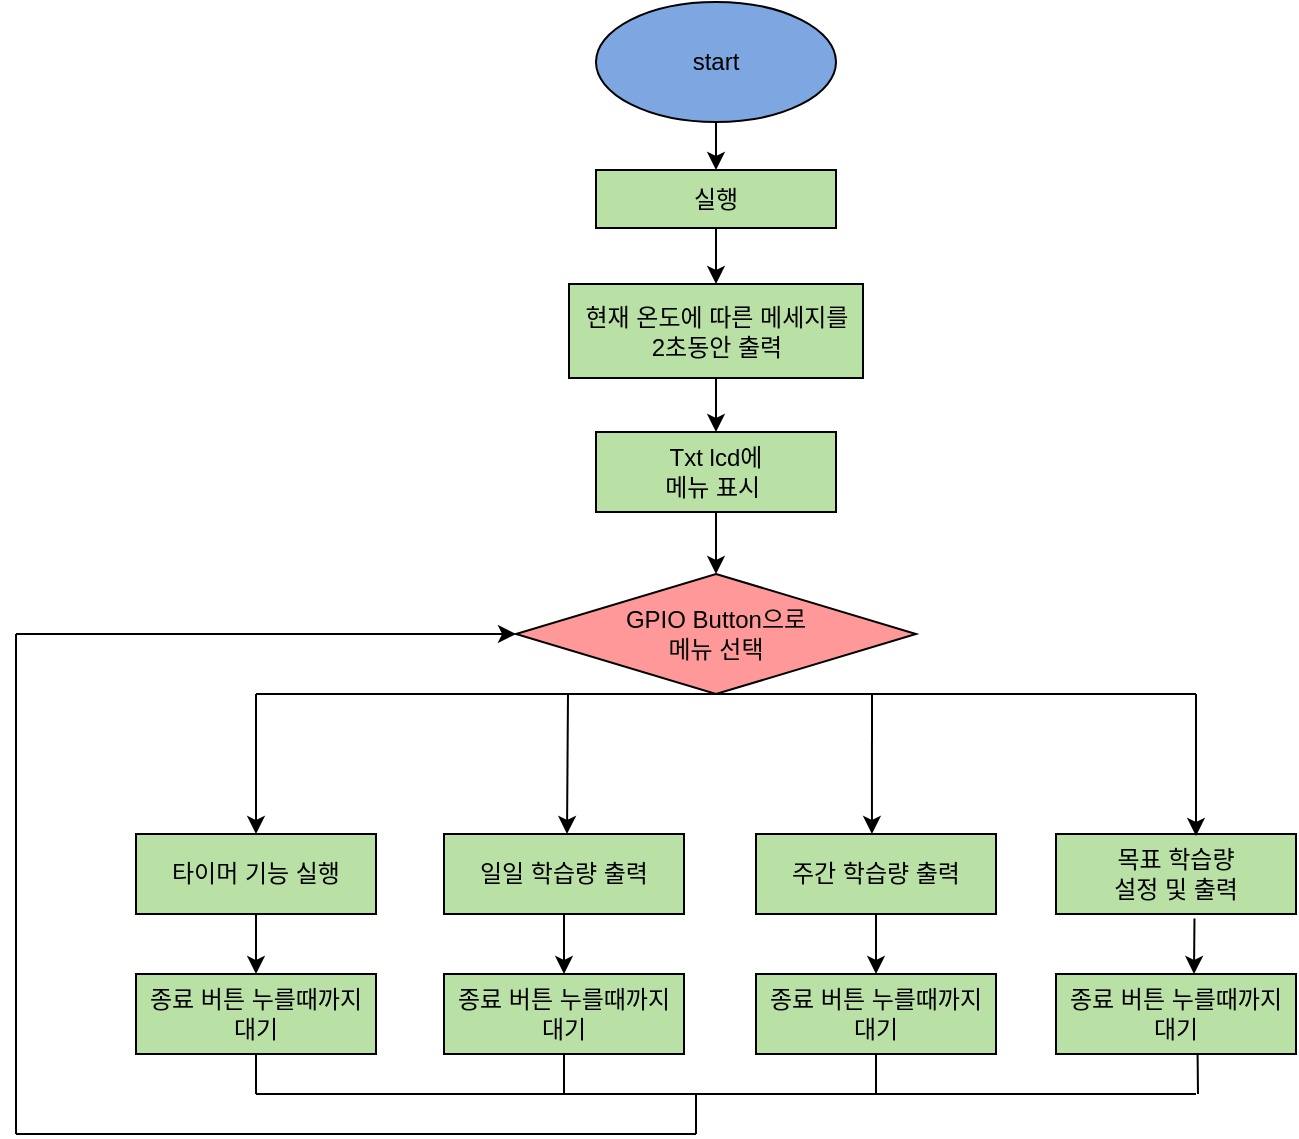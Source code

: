 <mxfile version="13.1.3" type="github" pages="6"><diagram id="CntrvaID1N0s9iQ4rxIF" name="Page-1"><mxGraphModel dx="1483" dy="829" grid="0" gridSize="10" guides="1" tooltips="1" connect="1" arrows="1" fold="1" page="1" pageScale="1" pageWidth="827" pageHeight="1169" math="0" shadow="0"><root><mxCell id="0"/><mxCell id="1" parent="0"/><mxCell id="UKDWN7L_GWf934Q7qSKS-1" value="start" style="ellipse;whiteSpace=wrap;html=1;fillColor=#7EA6E0;" vertex="1" parent="1"><mxGeometry x="370" y="24" width="120" height="60" as="geometry"/></mxCell><mxCell id="UKDWN7L_GWf934Q7qSKS-13" value="" style="edgeStyle=orthogonalEdgeStyle;rounded=0;orthogonalLoop=1;jettySize=auto;html=1;exitX=0.5;exitY=1;exitDx=0;exitDy=0;" edge="1" parent="1" source="UKDWN7L_GWf934Q7qSKS-51" target="UKDWN7L_GWf934Q7qSKS-12"><mxGeometry relative="1" as="geometry"><mxPoint x="430" y="290" as="sourcePoint"/></mxGeometry></mxCell><mxCell id="UKDWN7L_GWf934Q7qSKS-12" value="GPIO Button으로&lt;br&gt;메뉴 선택" style="rhombus;whiteSpace=wrap;html=1;fillColor=#FF9999;" vertex="1" parent="1"><mxGeometry x="330" y="310" width="200" height="60" as="geometry"/></mxCell><mxCell id="UKDWN7L_GWf934Q7qSKS-14" value="타이머 기능 실행" style="rounded=0;whiteSpace=wrap;html=1;fillColor=#B9E0A5;" vertex="1" parent="1"><mxGeometry x="140" y="440" width="120" height="40" as="geometry"/></mxCell><mxCell id="UKDWN7L_GWf934Q7qSKS-15" value="일일 학습량 출력" style="rounded=0;whiteSpace=wrap;html=1;fillColor=#B9E0A5;" vertex="1" parent="1"><mxGeometry x="294" y="440" width="120" height="40" as="geometry"/></mxCell><mxCell id="UKDWN7L_GWf934Q7qSKS-16" value="주간 학습량 출력" style="rounded=0;whiteSpace=wrap;html=1;fillColor=#B9E0A5;" vertex="1" parent="1"><mxGeometry x="450" y="440" width="120" height="40" as="geometry"/></mxCell><mxCell id="UKDWN7L_GWf934Q7qSKS-17" value="목표 학습량 &lt;br&gt;설정 및 출력" style="rounded=0;whiteSpace=wrap;html=1;fillColor=#B9E0A5;" vertex="1" parent="1"><mxGeometry x="600" y="440" width="120" height="40" as="geometry"/></mxCell><mxCell id="UKDWN7L_GWf934Q7qSKS-21" value="" style="endArrow=none;html=1;entryX=0.5;entryY=1;entryDx=0;entryDy=0;" edge="1" parent="1" target="UKDWN7L_GWf934Q7qSKS-12"><mxGeometry width="50" height="50" relative="1" as="geometry"><mxPoint x="200" y="370" as="sourcePoint"/><mxPoint x="420" y="250" as="targetPoint"/><Array as="points"><mxPoint x="320" y="370"/></Array></mxGeometry></mxCell><mxCell id="UKDWN7L_GWf934Q7qSKS-22" value="" style="endArrow=none;html=1;exitX=0.5;exitY=1;exitDx=0;exitDy=0;" edge="1" parent="1" source="UKDWN7L_GWf934Q7qSKS-12"><mxGeometry width="50" height="50" relative="1" as="geometry"><mxPoint x="370" y="300" as="sourcePoint"/><mxPoint x="670" y="370" as="targetPoint"/></mxGeometry></mxCell><mxCell id="UKDWN7L_GWf934Q7qSKS-23" value="" style="endArrow=classic;html=1;entryX=0.5;entryY=0;entryDx=0;entryDy=0;" edge="1" parent="1" target="UKDWN7L_GWf934Q7qSKS-14"><mxGeometry width="50" height="50" relative="1" as="geometry"><mxPoint x="200" y="370" as="sourcePoint"/><mxPoint x="420" y="250" as="targetPoint"/></mxGeometry></mxCell><mxCell id="UKDWN7L_GWf934Q7qSKS-24" value="" style="endArrow=classic;html=1;" edge="1" parent="1"><mxGeometry width="50" height="50" relative="1" as="geometry"><mxPoint x="356" y="370" as="sourcePoint"/><mxPoint x="355.5" y="440" as="targetPoint"/></mxGeometry></mxCell><mxCell id="UKDWN7L_GWf934Q7qSKS-26" value="" style="endArrow=classic;html=1;entryX=0.483;entryY=0;entryDx=0;entryDy=0;entryPerimeter=0;" edge="1" parent="1" target="UKDWN7L_GWf934Q7qSKS-16"><mxGeometry width="50" height="50" relative="1" as="geometry"><mxPoint x="508" y="370" as="sourcePoint"/><mxPoint x="508" y="435" as="targetPoint"/></mxGeometry></mxCell><mxCell id="UKDWN7L_GWf934Q7qSKS-27" value="" style="endArrow=classic;html=1;" edge="1" parent="1"><mxGeometry width="50" height="50" relative="1" as="geometry"><mxPoint x="670" y="370" as="sourcePoint"/><mxPoint x="670" y="441" as="targetPoint"/></mxGeometry></mxCell><mxCell id="UKDWN7L_GWf934Q7qSKS-28" value="종료 버튼 누를때까지&lt;br&gt;대기" style="rounded=0;whiteSpace=wrap;html=1;fillColor=#B9E0A5;" vertex="1" parent="1"><mxGeometry x="140" y="510" width="120" height="40" as="geometry"/></mxCell><mxCell id="UKDWN7L_GWf934Q7qSKS-29" value="종료 버튼 누를때까지&lt;br&gt;대기" style="rounded=0;whiteSpace=wrap;html=1;fillColor=#B9E0A5;" vertex="1" parent="1"><mxGeometry x="294" y="510" width="120" height="40" as="geometry"/></mxCell><mxCell id="UKDWN7L_GWf934Q7qSKS-33" value="종료 버튼 누를때까지&lt;br&gt;대기" style="rounded=0;whiteSpace=wrap;html=1;fillColor=#B9E0A5;" vertex="1" parent="1"><mxGeometry x="450" y="510" width="120" height="40" as="geometry"/></mxCell><mxCell id="UKDWN7L_GWf934Q7qSKS-34" value="종료 버튼 누를때까지&lt;br&gt;대기" style="rounded=0;whiteSpace=wrap;html=1;fillColor=#B9E0A5;" vertex="1" parent="1"><mxGeometry x="600" y="510" width="120" height="40" as="geometry"/></mxCell><mxCell id="UKDWN7L_GWf934Q7qSKS-35" value="" style="endArrow=classic;html=1;exitX=0.5;exitY=1;exitDx=0;exitDy=0;" edge="1" parent="1" source="UKDWN7L_GWf934Q7qSKS-14" target="UKDWN7L_GWf934Q7qSKS-28"><mxGeometry width="50" height="50" relative="1" as="geometry"><mxPoint x="370" y="620" as="sourcePoint"/><mxPoint x="420" y="570" as="targetPoint"/></mxGeometry></mxCell><mxCell id="UKDWN7L_GWf934Q7qSKS-36" value="" style="endArrow=classic;html=1;exitX=0.5;exitY=1;exitDx=0;exitDy=0;entryX=0.5;entryY=0;entryDx=0;entryDy=0;" edge="1" parent="1" source="UKDWN7L_GWf934Q7qSKS-15" target="UKDWN7L_GWf934Q7qSKS-29"><mxGeometry width="50" height="50" relative="1" as="geometry"><mxPoint x="370" y="620" as="sourcePoint"/><mxPoint x="420" y="570" as="targetPoint"/></mxGeometry></mxCell><mxCell id="UKDWN7L_GWf934Q7qSKS-37" value="" style="endArrow=classic;html=1;exitX=0.5;exitY=1;exitDx=0;exitDy=0;" edge="1" parent="1" source="UKDWN7L_GWf934Q7qSKS-16" target="UKDWN7L_GWf934Q7qSKS-33"><mxGeometry width="50" height="50" relative="1" as="geometry"><mxPoint x="370" y="620" as="sourcePoint"/><mxPoint x="420" y="570" as="targetPoint"/></mxGeometry></mxCell><mxCell id="UKDWN7L_GWf934Q7qSKS-38" value="" style="endArrow=classic;html=1;exitX=0.577;exitY=1.055;exitDx=0;exitDy=0;exitPerimeter=0;" edge="1" parent="1" source="UKDWN7L_GWf934Q7qSKS-17"><mxGeometry width="50" height="50" relative="1" as="geometry"><mxPoint x="370" y="620" as="sourcePoint"/><mxPoint x="669" y="510" as="targetPoint"/></mxGeometry></mxCell><mxCell id="UKDWN7L_GWf934Q7qSKS-39" value="" style="endArrow=none;html=1;exitX=0.5;exitY=1;exitDx=0;exitDy=0;" edge="1" parent="1" source="UKDWN7L_GWf934Q7qSKS-28"><mxGeometry width="50" height="50" relative="1" as="geometry"><mxPoint x="370" y="390" as="sourcePoint"/><mxPoint x="200" y="570" as="targetPoint"/></mxGeometry></mxCell><mxCell id="UKDWN7L_GWf934Q7qSKS-40" value="" style="endArrow=none;html=1;exitX=0.5;exitY=1;exitDx=0;exitDy=0;" edge="1" parent="1" source="UKDWN7L_GWf934Q7qSKS-29"><mxGeometry width="50" height="50" relative="1" as="geometry"><mxPoint x="370" y="390" as="sourcePoint"/><mxPoint x="354" y="570" as="targetPoint"/></mxGeometry></mxCell><mxCell id="UKDWN7L_GWf934Q7qSKS-41" value="" style="endArrow=none;html=1;exitX=0.5;exitY=1;exitDx=0;exitDy=0;" edge="1" parent="1" source="UKDWN7L_GWf934Q7qSKS-33"><mxGeometry width="50" height="50" relative="1" as="geometry"><mxPoint x="370" y="390" as="sourcePoint"/><mxPoint x="510" y="570" as="targetPoint"/></mxGeometry></mxCell><mxCell id="UKDWN7L_GWf934Q7qSKS-42" value="" style="endArrow=none;html=1;exitX=0.59;exitY=1.005;exitDx=0;exitDy=0;exitPerimeter=0;" edge="1" parent="1" source="UKDWN7L_GWf934Q7qSKS-34"><mxGeometry width="50" height="50" relative="1" as="geometry"><mxPoint x="370" y="390" as="sourcePoint"/><mxPoint x="671" y="570" as="targetPoint"/></mxGeometry></mxCell><mxCell id="UKDWN7L_GWf934Q7qSKS-43" value="" style="endArrow=none;html=1;" edge="1" parent="1"><mxGeometry width="50" height="50" relative="1" as="geometry"><mxPoint x="200" y="570" as="sourcePoint"/><mxPoint x="670" y="570" as="targetPoint"/></mxGeometry></mxCell><mxCell id="UKDWN7L_GWf934Q7qSKS-44" value="" style="endArrow=none;html=1;" edge="1" parent="1"><mxGeometry width="50" height="50" relative="1" as="geometry"><mxPoint x="420" y="570" as="sourcePoint"/><mxPoint x="420" y="590" as="targetPoint"/></mxGeometry></mxCell><mxCell id="UKDWN7L_GWf934Q7qSKS-45" value="" style="endArrow=none;html=1;" edge="1" parent="1"><mxGeometry width="50" height="50" relative="1" as="geometry"><mxPoint x="420" y="590" as="sourcePoint"/><mxPoint x="80" y="590" as="targetPoint"/></mxGeometry></mxCell><mxCell id="UKDWN7L_GWf934Q7qSKS-46" value="" style="endArrow=none;html=1;" edge="1" parent="1"><mxGeometry width="50" height="50" relative="1" as="geometry"><mxPoint x="80" y="590" as="sourcePoint"/><mxPoint x="80" y="340" as="targetPoint"/></mxGeometry></mxCell><mxCell id="UKDWN7L_GWf934Q7qSKS-48" value="" style="endArrow=classic;html=1;entryX=0;entryY=0.5;entryDx=0;entryDy=0;" edge="1" parent="1" target="UKDWN7L_GWf934Q7qSKS-12"><mxGeometry width="50" height="50" relative="1" as="geometry"><mxPoint x="80" y="340" as="sourcePoint"/><mxPoint x="422" y="336" as="targetPoint"/></mxGeometry></mxCell><mxCell id="Y2Qa_u66tPJD5MyqUEoy-24" value="" style="edgeStyle=orthogonalEdgeStyle;rounded=0;jumpSize=6;orthogonalLoop=1;jettySize=auto;html=1;endSize=6;" edge="1" parent="1" source="UKDWN7L_GWf934Q7qSKS-49" target="Y2Qa_u66tPJD5MyqUEoy-23"><mxGeometry relative="1" as="geometry"/></mxCell><mxCell id="UKDWN7L_GWf934Q7qSKS-49" value="실행" style="rounded=0;whiteSpace=wrap;html=1;strokeColor=#000000;fillColor=#B9E0A5;" vertex="1" parent="1"><mxGeometry x="370" y="108" width="120" height="29" as="geometry"/></mxCell><mxCell id="Y2Qa_u66tPJD5MyqUEoy-28" value="" style="edgeStyle=orthogonalEdgeStyle;rounded=0;jumpSize=6;orthogonalLoop=1;jettySize=auto;html=1;endSize=6;" edge="1" parent="1" source="Y2Qa_u66tPJD5MyqUEoy-23"><mxGeometry relative="1" as="geometry"><mxPoint x="430" y="239" as="targetPoint"/></mxGeometry></mxCell><mxCell id="Y2Qa_u66tPJD5MyqUEoy-23" value="현재 온도에 따른 메세지를&lt;br&gt;2초동안 출력" style="rounded=0;whiteSpace=wrap;html=1;strokeColor=#000000;fillColor=#B9E0A5;" vertex="1" parent="1"><mxGeometry x="356.5" y="165" width="147" height="47" as="geometry"/></mxCell><mxCell id="UKDWN7L_GWf934Q7qSKS-51" value="&lt;span&gt;Txt lcd에&lt;/span&gt;&lt;br&gt;&lt;span&gt;메뉴 표시&amp;nbsp;&lt;/span&gt;" style="rounded=0;whiteSpace=wrap;html=1;strokeColor=#000000;fillColor=#B9E0A5;" vertex="1" parent="1"><mxGeometry x="370" y="239" width="120" height="40" as="geometry"/></mxCell><mxCell id="Y2Qa_u66tPJD5MyqUEoy-14" value="" style="endArrow=classic;html=1;exitX=0.5;exitY=1;exitDx=0;exitDy=0;entryX=0.5;entryY=0;entryDx=0;entryDy=0;" edge="1" parent="1" source="UKDWN7L_GWf934Q7qSKS-1" target="UKDWN7L_GWf934Q7qSKS-49"><mxGeometry width="50" height="50" relative="1" as="geometry"><mxPoint x="372" y="174" as="sourcePoint"/><mxPoint x="422" y="124" as="targetPoint"/></mxGeometry></mxCell></root></mxGraphModel></diagram><diagram id="nYJ025aiMP8hBYibU_2k" name="Page-2"><mxGraphModel dx="1038" dy="580" grid="0" gridSize="10" guides="1" tooltips="1" connect="1" arrows="1" fold="1" page="1" pageScale="1" pageWidth="827" pageHeight="1169" math="0" shadow="0"><root><mxCell id="1bXeOAAXUq56fzvBoJhc-0"/><mxCell id="1bXeOAAXUq56fzvBoJhc-1" parent="1bXeOAAXUq56fzvBoJhc-0"/><mxCell id="TVE8gO7vcakHEkNh_dCZ-1" value="" style="edgeStyle=orthogonalEdgeStyle;rounded=0;orthogonalLoop=1;jettySize=auto;html=1;" edge="1" parent="1bXeOAAXUq56fzvBoJhc-1" source="1bXeOAAXUq56fzvBoJhc-2" target="TVE8gO7vcakHEkNh_dCZ-0"><mxGeometry relative="1" as="geometry"/></mxCell><mxCell id="1bXeOAAXUq56fzvBoJhc-2" value="start" style="ellipse;whiteSpace=wrap;html=1;strokeColor=#000000;fillColor=#7EA6E0;" vertex="1" parent="1bXeOAAXUq56fzvBoJhc-1"><mxGeometry x="354" y="80" width="120" height="60" as="geometry"/></mxCell><mxCell id="ltMOIQIc4gPhVbkcxNnp-1" value="" style="edgeStyle=orthogonalEdgeStyle;rounded=0;orthogonalLoop=1;jettySize=auto;html=1;" edge="1" parent="1bXeOAAXUq56fzvBoJhc-1" source="TVE8gO7vcakHEkNh_dCZ-0" target="ltMOIQIc4gPhVbkcxNnp-0"><mxGeometry relative="1" as="geometry"/></mxCell><mxCell id="TVE8gO7vcakHEkNh_dCZ-0" value="실행" style="rounded=0;whiteSpace=wrap;html=1;strokeColor=#000000;fillColor=#B9E0A5;" vertex="1" parent="1bXeOAAXUq56fzvBoJhc-1"><mxGeometry x="354" y="160" width="120" height="50" as="geometry"/></mxCell><mxCell id="ltMOIQIc4gPhVbkcxNnp-2" value="" style="edgeStyle=orthogonalEdgeStyle;rounded=0;orthogonalLoop=1;jettySize=auto;html=1;" edge="1" parent="1bXeOAAXUq56fzvBoJhc-1" source="ltMOIQIc4gPhVbkcxNnp-0"><mxGeometry relative="1" as="geometry"><mxPoint x="414" y="310" as="targetPoint"/></mxGeometry></mxCell><mxCell id="ltMOIQIc4gPhVbkcxNnp-0" value="&lt;span&gt;Txt lcd에&lt;/span&gt;&lt;br&gt;&lt;span&gt;메뉴 표시&amp;nbsp;&lt;/span&gt;" style="rounded=0;whiteSpace=wrap;html=1;strokeColor=#000000;fillColor=#B9E0A5;" vertex="1" parent="1bXeOAAXUq56fzvBoJhc-1"><mxGeometry x="354" y="237" width="120" height="53" as="geometry"/></mxCell><mxCell id="63AOL8IQec3HVmuGY052-13" value="" style="edgeStyle=orthogonalEdgeStyle;rounded=0;orthogonalLoop=1;jettySize=auto;html=1;" edge="1" parent="1bXeOAAXUq56fzvBoJhc-1" source="udu9HKE33I8WWM2z9Oo0-0" target="63AOL8IQec3HVmuGY052-0"><mxGeometry relative="1" as="geometry"/></mxCell><mxCell id="udu9HKE33I8WWM2z9Oo0-0" value="GPIO Button으로&lt;br&gt;메뉴 선택" style="rhombus;whiteSpace=wrap;html=1;fillColor=#FF9999;" vertex="1" parent="1bXeOAAXUq56fzvBoJhc-1"><mxGeometry x="314" y="310" width="200" height="60" as="geometry"/></mxCell><mxCell id="hRU8ixLr5cJWx1JH86fz-4" value="" style="edgeStyle=orthogonalEdgeStyle;rounded=0;orthogonalLoop=1;jettySize=auto;html=1;" edge="1" parent="1bXeOAAXUq56fzvBoJhc-1" source="63AOL8IQec3HVmuGY052-0" target="hRU8ixLr5cJWx1JH86fz-1"><mxGeometry relative="1" as="geometry"/></mxCell><mxCell id="63AOL8IQec3HVmuGY052-0" value="카운트다운" style="rounded=0;whiteSpace=wrap;html=1;fillColor=#B9E0A5;" vertex="1" parent="1bXeOAAXUq56fzvBoJhc-1"><mxGeometry x="354" y="440" width="120" height="40" as="geometry"/></mxCell><mxCell id="hRU8ixLr5cJWx1JH86fz-3" value="" style="edgeStyle=orthogonalEdgeStyle;rounded=0;orthogonalLoop=1;jettySize=auto;html=1;" edge="1" parent="1bXeOAAXUq56fzvBoJhc-1" source="63AOL8IQec3HVmuGY052-1" target="hRU8ixLr5cJWx1JH86fz-2"><mxGeometry relative="1" as="geometry"/></mxCell><mxCell id="63AOL8IQec3HVmuGY052-1" value="현재시간 출력" style="rounded=0;whiteSpace=wrap;html=1;fillColor=#B9E0A5;" vertex="1" parent="1bXeOAAXUq56fzvBoJhc-1"><mxGeometry x="560" y="440" width="120" height="40" as="geometry"/></mxCell><mxCell id="63AOL8IQec3HVmuGY052-11" value="카운트업&amp;nbsp;" style="rounded=0;whiteSpace=wrap;html=1;fillColor=#B9E0A5;" vertex="1" parent="1bXeOAAXUq56fzvBoJhc-1"><mxGeometry x="160" y="440" width="120" height="40" as="geometry"/></mxCell><mxCell id="63AOL8IQec3HVmuGY052-14" value="" style="endArrow=none;html=1;exitX=0.5;exitY=1;exitDx=0;exitDy=0;" edge="1" parent="1bXeOAAXUq56fzvBoJhc-1" source="udu9HKE33I8WWM2z9Oo0-0"><mxGeometry width="50" height="50" relative="1" as="geometry"><mxPoint x="390" y="350" as="sourcePoint"/><mxPoint x="220" y="370" as="targetPoint"/></mxGeometry></mxCell><mxCell id="63AOL8IQec3HVmuGY052-15" value="" style="endArrow=none;html=1;" edge="1" parent="1bXeOAAXUq56fzvBoJhc-1"><mxGeometry width="50" height="50" relative="1" as="geometry"><mxPoint x="620" y="370" as="sourcePoint"/><mxPoint x="410" y="370" as="targetPoint"/></mxGeometry></mxCell><mxCell id="63AOL8IQec3HVmuGY052-17" value="" style="endArrow=classic;html=1;entryX=0.5;entryY=0;entryDx=0;entryDy=0;" edge="1" parent="1bXeOAAXUq56fzvBoJhc-1" target="63AOL8IQec3HVmuGY052-11"><mxGeometry width="50" height="50" relative="1" as="geometry"><mxPoint x="220" y="370" as="sourcePoint"/><mxPoint x="440" y="300" as="targetPoint"/></mxGeometry></mxCell><mxCell id="63AOL8IQec3HVmuGY052-18" value="" style="endArrow=classic;html=1;entryX=0.5;entryY=0;entryDx=0;entryDy=0;" edge="1" parent="1bXeOAAXUq56fzvBoJhc-1" target="63AOL8IQec3HVmuGY052-1"><mxGeometry width="50" height="50" relative="1" as="geometry"><mxPoint x="620" y="370" as="sourcePoint"/><mxPoint x="440" y="300" as="targetPoint"/></mxGeometry></mxCell><mxCell id="hRU8ixLr5cJWx1JH86fz-0" value="종료 버튼 누를때까지&lt;br&gt;대기" style="rounded=0;whiteSpace=wrap;html=1;fillColor=#B9E0A5;" vertex="1" parent="1bXeOAAXUq56fzvBoJhc-1"><mxGeometry x="160" y="520" width="120" height="40" as="geometry"/></mxCell><mxCell id="hRU8ixLr5cJWx1JH86fz-1" value="종료 버튼 누를때까지&lt;br&gt;대기" style="rounded=0;whiteSpace=wrap;html=1;fillColor=#B9E0A5;" vertex="1" parent="1bXeOAAXUq56fzvBoJhc-1"><mxGeometry x="354" y="520" width="120" height="40" as="geometry"/></mxCell><mxCell id="hRU8ixLr5cJWx1JH86fz-2" value="종료 버튼 누를때까지&lt;br&gt;대기" style="rounded=0;whiteSpace=wrap;html=1;fillColor=#B9E0A5;" vertex="1" parent="1bXeOAAXUq56fzvBoJhc-1"><mxGeometry x="560" y="520" width="120" height="40" as="geometry"/></mxCell><mxCell id="hRU8ixLr5cJWx1JH86fz-7" value="" style="endArrow=none;html=1;exitX=0.5;exitY=1;exitDx=0;exitDy=0;" edge="1" parent="1bXeOAAXUq56fzvBoJhc-1" source="hRU8ixLr5cJWx1JH86fz-1"><mxGeometry width="50" height="50" relative="1" as="geometry"><mxPoint x="390" y="350" as="sourcePoint"/><mxPoint x="414" y="590" as="targetPoint"/></mxGeometry></mxCell><mxCell id="hRU8ixLr5cJWx1JH86fz-8" value="" style="endArrow=none;html=1;exitX=0.5;exitY=1;exitDx=0;exitDy=0;" edge="1" parent="1bXeOAAXUq56fzvBoJhc-1" source="hRU8ixLr5cJWx1JH86fz-0"><mxGeometry width="50" height="50" relative="1" as="geometry"><mxPoint x="390" y="350" as="sourcePoint"/><mxPoint x="220" y="590" as="targetPoint"/></mxGeometry></mxCell><mxCell id="hRU8ixLr5cJWx1JH86fz-9" value="" style="endArrow=none;html=1;exitX=0.5;exitY=1;exitDx=0;exitDy=0;" edge="1" parent="1bXeOAAXUq56fzvBoJhc-1" source="hRU8ixLr5cJWx1JH86fz-2"><mxGeometry width="50" height="50" relative="1" as="geometry"><mxPoint x="390" y="350" as="sourcePoint"/><mxPoint x="620" y="590" as="targetPoint"/></mxGeometry></mxCell><mxCell id="hRU8ixLr5cJWx1JH86fz-10" value="" style="endArrow=none;html=1;" edge="1" parent="1bXeOAAXUq56fzvBoJhc-1"><mxGeometry width="50" height="50" relative="1" as="geometry"><mxPoint x="220" y="590" as="sourcePoint"/><mxPoint x="620" y="590" as="targetPoint"/></mxGeometry></mxCell><mxCell id="hRU8ixLr5cJWx1JH86fz-16" value="" style="endArrow=none;html=1;" edge="1" parent="1bXeOAAXUq56fzvBoJhc-1"><mxGeometry width="50" height="50" relative="1" as="geometry"><mxPoint x="220" y="590" as="sourcePoint"/><mxPoint x="120" y="590" as="targetPoint"/></mxGeometry></mxCell><mxCell id="hRU8ixLr5cJWx1JH86fz-17" value="" style="endArrow=none;html=1;" edge="1" parent="1bXeOAAXUq56fzvBoJhc-1"><mxGeometry width="50" height="50" relative="1" as="geometry"><mxPoint x="120" y="590" as="sourcePoint"/><mxPoint x="120" y="340" as="targetPoint"/></mxGeometry></mxCell><mxCell id="hRU8ixLr5cJWx1JH86fz-18" value="" style="endArrow=classic;html=1;entryX=0;entryY=0.5;entryDx=0;entryDy=0;" edge="1" parent="1bXeOAAXUq56fzvBoJhc-1" target="udu9HKE33I8WWM2z9Oo0-0"><mxGeometry width="50" height="50" relative="1" as="geometry"><mxPoint x="118" y="340" as="sourcePoint"/><mxPoint x="311" y="339.5" as="targetPoint"/></mxGeometry></mxCell><mxCell id="I0XIx-kCSzzlpbvgGkag-4" value="" style="endArrow=classic;html=1;exitX=0.5;exitY=1;exitDx=0;exitDy=0;entryX=0.5;entryY=0;entryDx=0;entryDy=0;" edge="1" parent="1bXeOAAXUq56fzvBoJhc-1" source="63AOL8IQec3HVmuGY052-11" target="hRU8ixLr5cJWx1JH86fz-0"><mxGeometry width="50" height="50" relative="1" as="geometry"><mxPoint x="386" y="359" as="sourcePoint"/><mxPoint x="436" y="309" as="targetPoint"/></mxGeometry></mxCell></root></mxGraphModel></diagram><diagram id="pZ2SDtziPUccvD2WpPPd" name="Page-3"><mxGraphModel dx="1221" dy="682" grid="0" gridSize="10" guides="1" tooltips="1" connect="1" arrows="1" fold="1" page="1" pageScale="1" pageWidth="827" pageHeight="1169" math="0" shadow="0"><root><mxCell id="aN7M1CdMIzBEGdDfLx7m-0"/><mxCell id="aN7M1CdMIzBEGdDfLx7m-1" parent="aN7M1CdMIzBEGdDfLx7m-0"/><mxCell id="Dx3sGGPRC4yqCh1KkPFw-0" value="" style="edgeStyle=orthogonalEdgeStyle;rounded=0;orthogonalLoop=1;jettySize=auto;html=1;" edge="1" parent="aN7M1CdMIzBEGdDfLx7m-1" target="Dx3sGGPRC4yqCh1KkPFw-2"><mxGeometry relative="1" as="geometry"><mxPoint x="414" y="140" as="sourcePoint"/></mxGeometry></mxCell><mxCell id="Dx3sGGPRC4yqCh1KkPFw-1" value="" style="edgeStyle=orthogonalEdgeStyle;rounded=0;orthogonalLoop=1;jettySize=auto;html=1;" edge="1" parent="aN7M1CdMIzBEGdDfLx7m-1" source="Dx3sGGPRC4yqCh1KkPFw-2"><mxGeometry relative="1" as="geometry"><mxPoint x="414" y="237" as="targetPoint"/></mxGeometry></mxCell><mxCell id="Dx3sGGPRC4yqCh1KkPFw-2" value="실행 및&lt;br&gt;txt lcd에 메뉴 출력" style="rounded=0;whiteSpace=wrap;html=1;strokeColor=#000000;fillColor=#B9E0A5;" vertex="1" parent="aN7M1CdMIzBEGdDfLx7m-1"><mxGeometry x="354" y="160" width="120" height="50" as="geometry"/></mxCell><mxCell id="j8JY0bjsDAbFhr8Kwh2_-0" value="start" style="ellipse;whiteSpace=wrap;html=1;strokeColor=#000000;fillColor=#7EA6E0;" vertex="1" parent="aN7M1CdMIzBEGdDfLx7m-1"><mxGeometry x="354" y="80" width="120" height="60" as="geometry"/></mxCell><mxCell id="j8JY0bjsDAbFhr8Kwh2_-12" value="" style="edgeStyle=orthogonalEdgeStyle;rounded=0;orthogonalLoop=1;jettySize=auto;html=1;" edge="1" parent="aN7M1CdMIzBEGdDfLx7m-1" source="j8JY0bjsDAbFhr8Kwh2_-5" target="j8JY0bjsDAbFhr8Kwh2_-10"><mxGeometry relative="1" as="geometry"/></mxCell><mxCell id="j8JY0bjsDAbFhr8Kwh2_-5" value="GPIO start 버튼 클릭" style="rounded=0;whiteSpace=wrap;html=1;strokeColor=#000000;fillColor=#B9E0A5;" vertex="1" parent="aN7M1CdMIzBEGdDfLx7m-1"><mxGeometry x="354" y="240" width="120" height="50" as="geometry"/></mxCell><mxCell id="j8JY0bjsDAbFhr8Kwh2_-10" value="카운트업 시작" style="rounded=0;whiteSpace=wrap;html=1;strokeColor=#000000;fillColor=#B9E0A5;" vertex="1" parent="aN7M1CdMIzBEGdDfLx7m-1"><mxGeometry x="354" y="320" width="120" height="50" as="geometry"/></mxCell><mxCell id="IQktAOEXwe3QDDZ4qG3a-0" value="" style="endArrow=classic;html=1;exitX=0.5;exitY=1;exitDx=0;exitDy=0;" edge="1" parent="aN7M1CdMIzBEGdDfLx7m-1" source="j8JY0bjsDAbFhr8Kwh2_-10"><mxGeometry width="50" height="50" relative="1" as="geometry"><mxPoint x="350" y="340" as="sourcePoint"/><mxPoint x="414" y="400" as="targetPoint"/></mxGeometry></mxCell><mxCell id="UNSubM1zKYs7Y6z7FTfv-10" value="" style="edgeStyle=orthogonalEdgeStyle;rounded=0;orthogonalLoop=1;jettySize=auto;html=1;" edge="1" parent="aN7M1CdMIzBEGdDfLx7m-1" source="UNSubM1zKYs7Y6z7FTfv-0" target="UNSubM1zKYs7Y6z7FTfv-9"><mxGeometry relative="1" as="geometry"/></mxCell><mxCell id="UNSubM1zKYs7Y6z7FTfv-0" value="GPIO Button으로&lt;br&gt;입력대기" style="rhombus;whiteSpace=wrap;html=1;fillColor=#FF9999;" vertex="1" parent="aN7M1CdMIzBEGdDfLx7m-1"><mxGeometry x="314" y="400" width="200" height="60" as="geometry"/></mxCell><mxCell id="UNSubM1zKYs7Y6z7FTfv-7" value="stop 버튼 클릭시" style="text;html=1;strokeColor=none;fillColor=none;align=center;verticalAlign=middle;whiteSpace=wrap;rounded=0;" vertex="1" parent="aN7M1CdMIzBEGdDfLx7m-1"><mxGeometry x="314" y="460" width="100" height="20" as="geometry"/></mxCell><mxCell id="UNSubM1zKYs7Y6z7FTfv-12" value="" style="edgeStyle=orthogonalEdgeStyle;rounded=0;orthogonalLoop=1;jettySize=auto;html=1;" edge="1" parent="aN7M1CdMIzBEGdDfLx7m-1" source="UNSubM1zKYs7Y6z7FTfv-9" target="UNSubM1zKYs7Y6z7FTfv-11"><mxGeometry relative="1" as="geometry"/></mxCell><mxCell id="UNSubM1zKYs7Y6z7FTfv-9" value="카운트업 중지" style="rounded=0;whiteSpace=wrap;html=1;strokeColor=#000000;fillColor=#B9E0A5;" vertex="1" parent="aN7M1CdMIzBEGdDfLx7m-1"><mxGeometry x="354" y="490" width="120" height="50" as="geometry"/></mxCell><mxCell id="p4GjbM9_qZlS4wmdiRQw-4" value="" style="edgeStyle=orthogonalEdgeStyle;rounded=0;orthogonalLoop=1;jettySize=auto;html=1;" edge="1" parent="aN7M1CdMIzBEGdDfLx7m-1" source="UNSubM1zKYs7Y6z7FTfv-11" target="p4GjbM9_qZlS4wmdiRQw-3"><mxGeometry relative="1" as="geometry"/></mxCell><mxCell id="UNSubM1zKYs7Y6z7FTfv-11" value="GPIO Button으로&lt;br&gt;입력대기" style="rhombus;whiteSpace=wrap;html=1;fillColor=#FF9999;" vertex="1" parent="aN7M1CdMIzBEGdDfLx7m-1"><mxGeometry x="314" y="570" width="200" height="60" as="geometry"/></mxCell><mxCell id="UNSubM1zKYs7Y6z7FTfv-14" value="" style="endArrow=none;html=1;" edge="1" parent="aN7M1CdMIzBEGdDfLx7m-1"><mxGeometry width="50" height="50" relative="1" as="geometry"><mxPoint x="580" y="630" as="sourcePoint"/><mxPoint x="414" y="630" as="targetPoint"/></mxGeometry></mxCell><mxCell id="UNSubM1zKYs7Y6z7FTfv-18" value="stop 버튼 클릭시" style="text;html=1;strokeColor=none;fillColor=none;align=center;verticalAlign=middle;whiteSpace=wrap;rounded=0;" vertex="1" parent="aN7M1CdMIzBEGdDfLx7m-1"><mxGeometry x="314" y="630" width="100" height="20" as="geometry"/></mxCell><mxCell id="UNSubM1zKYs7Y6z7FTfv-19" value="" style="endArrow=none;html=1;" edge="1" parent="aN7M1CdMIzBEGdDfLx7m-1"><mxGeometry width="50" height="50" relative="1" as="geometry"><mxPoint x="580" y="630" as="sourcePoint"/><mxPoint x="580" y="340" as="targetPoint"/></mxGeometry></mxCell><mxCell id="UNSubM1zKYs7Y6z7FTfv-20" value="" style="endArrow=classic;html=1;entryX=1;entryY=0.5;entryDx=0;entryDy=0;" edge="1" parent="aN7M1CdMIzBEGdDfLx7m-1" target="j8JY0bjsDAbFhr8Kwh2_-10"><mxGeometry width="50" height="50" relative="1" as="geometry"><mxPoint x="580" y="345" as="sourcePoint"/><mxPoint x="400" y="570" as="targetPoint"/><Array as="points"><mxPoint x="560" y="345"/><mxPoint x="550" y="345"/></Array></mxGeometry></mxCell><mxCell id="zW7Yak3soukWePohiaME-1" value="" style="edgeStyle=orthogonalEdgeStyle;rounded=0;orthogonalLoop=1;jettySize=auto;html=1;" edge="1" parent="aN7M1CdMIzBEGdDfLx7m-1" source="p4GjbM9_qZlS4wmdiRQw-3" target="zW7Yak3soukWePohiaME-0"><mxGeometry relative="1" as="geometry"/></mxCell><mxCell id="p4GjbM9_qZlS4wmdiRQw-3" value="카운트한 시간&lt;br&gt;전역변수로 저장" style="rounded=0;whiteSpace=wrap;html=1;strokeColor=#000000;fillColor=#B9E0A5;" vertex="1" parent="aN7M1CdMIzBEGdDfLx7m-1"><mxGeometry x="354" y="660" width="120" height="50" as="geometry"/></mxCell><mxCell id="p4GjbM9_qZlS4wmdiRQw-5" value="start 버튼 클릭시" style="text;html=1;strokeColor=none;fillColor=none;align=center;verticalAlign=middle;whiteSpace=wrap;rounded=0;rotation=0;" vertex="1" parent="aN7M1CdMIzBEGdDfLx7m-1"><mxGeometry x="590" y="510" width="100" height="20" as="geometry"/></mxCell><mxCell id="zW7Yak3soukWePohiaME-0" value="종료" style="ellipse;whiteSpace=wrap;html=1;strokeColor=#000000;fillColor=#7EA6E0;" vertex="1" parent="aN7M1CdMIzBEGdDfLx7m-1"><mxGeometry x="354" y="740" width="120" height="60" as="geometry"/></mxCell></root></mxGraphModel></diagram><diagram id="SCpYNYn_rVFGXgFZUAUY" name="Page-4"><mxGraphModel dx="1483" dy="829" grid="0" gridSize="10" guides="1" tooltips="1" connect="1" arrows="1" fold="1" page="1" pageScale="1" pageWidth="827" pageHeight="1169" math="0" shadow="0"><root><mxCell id="Ufqx-No5x__RP4B4nvQm-0"/><mxCell id="Ufqx-No5x__RP4B4nvQm-1" parent="Ufqx-No5x__RP4B4nvQm-0"/><mxCell id="22cH_RtEu5faf6BHH4o--0" value="" style="edgeStyle=orthogonalEdgeStyle;rounded=0;orthogonalLoop=1;jettySize=auto;html=1;" edge="1" parent="Ufqx-No5x__RP4B4nvQm-1" target="22cH_RtEu5faf6BHH4o--2"><mxGeometry relative="1" as="geometry"><mxPoint x="414" y="140.0" as="sourcePoint"/></mxGeometry></mxCell><mxCell id="hx2UCOLjKe3-Csa6lP0q-2" value="" style="edgeStyle=orthogonalEdgeStyle;rounded=0;orthogonalLoop=1;jettySize=auto;html=1;" edge="1" parent="Ufqx-No5x__RP4B4nvQm-1" source="22cH_RtEu5faf6BHH4o--2" target="hx2UCOLjKe3-Csa6lP0q-0"><mxGeometry relative="1" as="geometry"/></mxCell><mxCell id="22cH_RtEu5faf6BHH4o--2" value="실행 및&lt;br&gt;txt lcd에 메뉴 출력" style="rounded=0;whiteSpace=wrap;html=1;strokeColor=#000000;fillColor=#B9E0A5;" vertex="1" parent="Ufqx-No5x__RP4B4nvQm-1"><mxGeometry x="354" y="160" width="120" height="50" as="geometry"/></mxCell><mxCell id="22cH_RtEu5faf6BHH4o--3" value="start" style="ellipse;whiteSpace=wrap;html=1;strokeColor=#000000;fillColor=#7EA6E0;" vertex="1" parent="Ufqx-No5x__RP4B4nvQm-1"><mxGeometry x="354" y="80" width="120" height="60" as="geometry"/></mxCell><mxCell id="hx2UCOLjKe3-Csa6lP0q-0" value="GPIO Button으로&lt;br&gt;입력대기" style="rhombus;whiteSpace=wrap;html=1;fillColor=#FF9999;" vertex="1" parent="Ufqx-No5x__RP4B4nvQm-1"><mxGeometry x="314" y="240" width="200" height="60" as="geometry"/></mxCell><mxCell id="i31Fam1lqNpgY1zWKGQB-0" value="" style="edgeStyle=orthogonalEdgeStyle;rounded=0;orthogonalLoop=1;jettySize=auto;html=1;" edge="1" parent="Ufqx-No5x__RP4B4nvQm-1"><mxGeometry relative="1" as="geometry"><mxPoint x="511" y="300" as="sourcePoint"/><mxPoint x="511" y="370" as="targetPoint"/></mxGeometry></mxCell><mxCell id="i31Fam1lqNpgY1zWKGQB-3" value="GPIO 버튼을 눌러&lt;br&gt;세그먼트의 시, 분&lt;br&gt;설정&lt;br&gt;" style="rounded=0;whiteSpace=wrap;html=1;fillColor=#B9E0A5;" vertex="1" parent="Ufqx-No5x__RP4B4nvQm-1"><mxGeometry x="257" y="370" width="120" height="60" as="geometry"/></mxCell><mxCell id="i31Fam1lqNpgY1zWKGQB-4" value="" style="endArrow=none;html=1;exitX=0.5;exitY=1;exitDx=0;exitDy=0;" edge="1" parent="Ufqx-No5x__RP4B4nvQm-1"><mxGeometry width="50" height="50" relative="1" as="geometry"><mxPoint x="511" y="300" as="sourcePoint"/><mxPoint x="317" y="300" as="targetPoint"/></mxGeometry></mxCell><mxCell id="i31Fam1lqNpgY1zWKGQB-6" value="" style="endArrow=classic;html=1;entryX=0.5;entryY=0;entryDx=0;entryDy=0;" edge="1" parent="Ufqx-No5x__RP4B4nvQm-1" target="i31Fam1lqNpgY1zWKGQB-3"><mxGeometry width="50" height="50" relative="1" as="geometry"><mxPoint x="317" y="300" as="sourcePoint"/><mxPoint x="537" y="230" as="targetPoint"/></mxGeometry></mxCell><mxCell id="DvcrTbbrZ2tt3TbXYQ8Z-0" value="시간설정 버튼 클릭시" style="text;html=1;strokeColor=none;fillColor=none;align=center;verticalAlign=middle;whiteSpace=wrap;rounded=0;" vertex="1" parent="Ufqx-No5x__RP4B4nvQm-1"><mxGeometry x="190" y="300" width="136" height="20" as="geometry"/></mxCell><mxCell id="DvcrTbbrZ2tt3TbXYQ8Z-2" value="" style="endArrow=none;html=1;exitX=0;exitY=0.5;exitDx=0;exitDy=0;" edge="1" parent="Ufqx-No5x__RP4B4nvQm-1" source="i31Fam1lqNpgY1zWKGQB-3"><mxGeometry width="50" height="50" relative="1" as="geometry"><mxPoint x="140" y="420" as="sourcePoint"/><mxPoint x="120" y="400" as="targetPoint"/></mxGeometry></mxCell><mxCell id="DvcrTbbrZ2tt3TbXYQ8Z-3" value="" style="endArrow=none;html=1;" edge="1" parent="Ufqx-No5x__RP4B4nvQm-1"><mxGeometry width="50" height="50" relative="1" as="geometry"><mxPoint x="120" y="400" as="sourcePoint"/><mxPoint x="120" y="270" as="targetPoint"/></mxGeometry></mxCell><mxCell id="DvcrTbbrZ2tt3TbXYQ8Z-4" value="" style="endArrow=classic;html=1;entryX=0;entryY=0.5;entryDx=0;entryDy=0;" edge="1" parent="Ufqx-No5x__RP4B4nvQm-1" target="hx2UCOLjKe3-Csa6lP0q-0"><mxGeometry width="50" height="50" relative="1" as="geometry"><mxPoint x="120" y="270" as="sourcePoint"/><mxPoint x="190" y="370" as="targetPoint"/></mxGeometry></mxCell><mxCell id="DvcrTbbrZ2tt3TbXYQ8Z-5" value="start 버튼 클릭시" style="text;html=1;strokeColor=none;fillColor=none;align=center;verticalAlign=middle;whiteSpace=wrap;rounded=0;" vertex="1" parent="Ufqx-No5x__RP4B4nvQm-1"><mxGeometry x="390" y="300" width="136" height="20" as="geometry"/></mxCell><mxCell id="DvcrTbbrZ2tt3TbXYQ8Z-20" value="" style="edgeStyle=orthogonalEdgeStyle;rounded=0;orthogonalLoop=1;jettySize=auto;html=1;" edge="1" parent="Ufqx-No5x__RP4B4nvQm-1" source="DvcrTbbrZ2tt3TbXYQ8Z-6"><mxGeometry relative="1" as="geometry"><mxPoint x="510" y="440" as="targetPoint"/></mxGeometry></mxCell><mxCell id="DvcrTbbrZ2tt3TbXYQ8Z-6" value="설정된 시간이 &lt;br&gt;있는지 확인" style="rhombus;whiteSpace=wrap;html=1;fillColor=#FF9999;" vertex="1" parent="Ufqx-No5x__RP4B4nvQm-1"><mxGeometry x="430" y="370" width="160" height="50" as="geometry"/></mxCell><mxCell id="DvcrTbbrZ2tt3TbXYQ8Z-25" value="" style="edgeStyle=orthogonalEdgeStyle;rounded=0;orthogonalLoop=1;jettySize=auto;html=1;" edge="1" parent="Ufqx-No5x__RP4B4nvQm-1" source="DvcrTbbrZ2tt3TbXYQ8Z-8" target="DvcrTbbrZ2tt3TbXYQ8Z-24"><mxGeometry relative="1" as="geometry"/></mxCell><mxCell id="LYiwRZSudwPJxOy79nr3-1" value="" style="edgeStyle=orthogonalEdgeStyle;rounded=0;orthogonalLoop=1;jettySize=auto;html=1;" edge="1" parent="Ufqx-No5x__RP4B4nvQm-1" source="DvcrTbbrZ2tt3TbXYQ8Z-8" target="LYiwRZSudwPJxOy79nr3-0"><mxGeometry relative="1" as="geometry"><Array as="points"><mxPoint x="510" y="520"/><mxPoint x="310" y="520"/></Array></mxGeometry></mxCell><mxCell id="DvcrTbbrZ2tt3TbXYQ8Z-8" value="설정된 시간으로&lt;br&gt;카운트 다운 시작" style="rounded=0;whiteSpace=wrap;html=1;fillColor=#B9E0A5;" vertex="1" parent="Ufqx-No5x__RP4B4nvQm-1"><mxGeometry x="450" y="440" width="120" height="40" as="geometry"/></mxCell><mxCell id="IAFp0B2xvAjH5X3cyYNB-1" value="" style="edgeStyle=orthogonalEdgeStyle;rounded=0;orthogonalLoop=1;jettySize=auto;html=1;" edge="1" parent="Ufqx-No5x__RP4B4nvQm-1" source="DvcrTbbrZ2tt3TbXYQ8Z-24" target="IAFp0B2xvAjH5X3cyYNB-0"><mxGeometry relative="1" as="geometry"/></mxCell><mxCell id="DvcrTbbrZ2tt3TbXYQ8Z-24" value="LED 를 사용해서&lt;br&gt;해당 시간까지의 &lt;br&gt;비율 출력" style="rounded=0;whiteSpace=wrap;html=1;fillColor=#B9E0A5;" vertex="1" parent="Ufqx-No5x__RP4B4nvQm-1"><mxGeometry x="450" y="500" width="120" height="50" as="geometry"/></mxCell><mxCell id="IAFp0B2xvAjH5X3cyYNB-4" value="" style="edgeStyle=orthogonalEdgeStyle;rounded=0;orthogonalLoop=1;jettySize=auto;html=1;" edge="1" parent="Ufqx-No5x__RP4B4nvQm-1" source="IAFp0B2xvAjH5X3cyYNB-0"><mxGeometry relative="1" as="geometry"><mxPoint x="510" y="650" as="targetPoint"/></mxGeometry></mxCell><mxCell id="IAFp0B2xvAjH5X3cyYNB-0" value="스탑 버튼 누를 때까지 대기" style="rounded=0;whiteSpace=wrap;html=1;fillColor=#B9E0A5;" vertex="1" parent="Ufqx-No5x__RP4B4nvQm-1"><mxGeometry x="450" y="570" width="120" height="50" as="geometry"/></mxCell><mxCell id="DvcrTbbrZ2tt3TbXYQ8Z-10" value="" style="endArrow=none;html=1;exitX=1;exitY=0.5;exitDx=0;exitDy=0;" edge="1" parent="Ufqx-No5x__RP4B4nvQm-1" source="DvcrTbbrZ2tt3TbXYQ8Z-6"><mxGeometry width="50" height="50" relative="1" as="geometry"><mxPoint x="140" y="350" as="sourcePoint"/><mxPoint x="680" y="395" as="targetPoint"/></mxGeometry></mxCell><mxCell id="DvcrTbbrZ2tt3TbXYQ8Z-11" value="" style="endArrow=none;html=1;" edge="1" parent="Ufqx-No5x__RP4B4nvQm-1"><mxGeometry width="50" height="50" relative="1" as="geometry"><mxPoint x="680" y="400" as="sourcePoint"/><mxPoint x="680" y="270" as="targetPoint"/></mxGeometry></mxCell><mxCell id="DvcrTbbrZ2tt3TbXYQ8Z-12" value="" style="endArrow=classic;html=1;entryX=1;entryY=0.5;entryDx=0;entryDy=0;" edge="1" parent="Ufqx-No5x__RP4B4nvQm-1" target="hx2UCOLjKe3-Csa6lP0q-0"><mxGeometry width="50" height="50" relative="1" as="geometry"><mxPoint x="680" y="270" as="sourcePoint"/><mxPoint x="190" y="300" as="targetPoint"/></mxGeometry></mxCell><mxCell id="DvcrTbbrZ2tt3TbXYQ8Z-14" style="edgeStyle=orthogonalEdgeStyle;rounded=0;orthogonalLoop=1;jettySize=auto;html=1;exitX=0.5;exitY=1;exitDx=0;exitDy=0;" edge="1" parent="Ufqx-No5x__RP4B4nvQm-1" source="DvcrTbbrZ2tt3TbXYQ8Z-5" target="DvcrTbbrZ2tt3TbXYQ8Z-5"><mxGeometry relative="1" as="geometry"/></mxCell><mxCell id="DvcrTbbrZ2tt3TbXYQ8Z-21" value="없을시" style="text;html=1;strokeColor=none;fillColor=none;align=center;verticalAlign=middle;whiteSpace=wrap;rounded=0;" vertex="1" parent="Ufqx-No5x__RP4B4nvQm-1"><mxGeometry x="540" y="400" width="136" height="20" as="geometry"/></mxCell><mxCell id="DvcrTbbrZ2tt3TbXYQ8Z-22" value="있을시" style="text;html=1;strokeColor=none;fillColor=none;align=center;verticalAlign=middle;whiteSpace=wrap;rounded=0;" vertex="1" parent="Ufqx-No5x__RP4B4nvQm-1"><mxGeometry x="420" y="420" width="136" height="20" as="geometry"/></mxCell><mxCell id="LYiwRZSudwPJxOy79nr3-0" value="부저 울리고&lt;br&gt;전역변수에 &lt;br&gt;공부 시간 저장 후&lt;br&gt;컬러 led 깜빡 후&amp;nbsp;&amp;nbsp;&lt;br&gt;종료" style="ellipse;whiteSpace=wrap;html=1;strokeColor=#000000;fillColor=#7EA6E0;" vertex="1" parent="Ufqx-No5x__RP4B4nvQm-1"><mxGeometry x="250" y="550" width="120" height="108" as="geometry"/></mxCell><mxCell id="LYiwRZSudwPJxOy79nr3-2" value="시간이 다 되었을 경우" style="text;html=1;strokeColor=none;fillColor=none;align=center;verticalAlign=middle;whiteSpace=wrap;rounded=0;" vertex="1" parent="Ufqx-No5x__RP4B4nvQm-1"><mxGeometry x="310" y="500" width="130" height="20" as="geometry"/></mxCell><mxCell id="LYiwRZSudwPJxOy79nr3-5" value="스탑 버튼을 클릭했을 경우" style="text;html=1;strokeColor=none;fillColor=none;align=center;verticalAlign=middle;whiteSpace=wrap;rounded=0;" vertex="1" parent="Ufqx-No5x__RP4B4nvQm-1"><mxGeometry x="514" y="630" width="156" height="20" as="geometry"/></mxCell><mxCell id="LYiwRZSudwPJxOy79nr3-10" value="" style="endArrow=none;html=1;" edge="1" parent="Ufqx-No5x__RP4B4nvQm-1"><mxGeometry width="50" height="50" relative="1" as="geometry"><mxPoint x="690" y="700" as="sourcePoint"/><mxPoint x="413.5" y="700" as="targetPoint"/></mxGeometry></mxCell><mxCell id="LYiwRZSudwPJxOy79nr3-11" value="" style="endArrow=classic;html=1;" edge="1" parent="Ufqx-No5x__RP4B4nvQm-1"><mxGeometry width="50" height="50" relative="1" as="geometry"><mxPoint x="412" y="700" as="sourcePoint"/><mxPoint x="411.75" y="740" as="targetPoint"/></mxGeometry></mxCell><mxCell id="LYiwRZSudwPJxOy79nr3-13" style="edgeStyle=orthogonalEdgeStyle;rounded=0;orthogonalLoop=1;jettySize=auto;html=1;exitX=0.5;exitY=1;exitDx=0;exitDy=0;" edge="1" parent="Ufqx-No5x__RP4B4nvQm-1"><mxGeometry relative="1" as="geometry"><mxPoint x="553" y="720" as="sourcePoint"/><mxPoint x="553" y="720" as="targetPoint"/></mxGeometry></mxCell><mxCell id="IAFp0B2xvAjH5X3cyYNB-6" value="gpio 버튼 입력대기" style="rhombus;whiteSpace=wrap;html=1;fillColor=#FF9999;" vertex="1" parent="Ufqx-No5x__RP4B4nvQm-1"><mxGeometry x="430" y="650" width="160" height="50" as="geometry"/></mxCell><mxCell id="IAFp0B2xvAjH5X3cyYNB-7" value="스타트 버튼" style="text;html=1;strokeColor=none;fillColor=none;align=center;verticalAlign=middle;whiteSpace=wrap;rounded=0;" vertex="1" parent="Ufqx-No5x__RP4B4nvQm-1"><mxGeometry x="570" y="680" width="156" height="20" as="geometry"/></mxCell><mxCell id="IAFp0B2xvAjH5X3cyYNB-8" value="초기화 버튼" style="text;html=1;strokeColor=none;fillColor=none;align=center;verticalAlign=middle;whiteSpace=wrap;rounded=0;" vertex="1" parent="Ufqx-No5x__RP4B4nvQm-1"><mxGeometry x="294" y="700" width="156" height="20" as="geometry"/></mxCell><mxCell id="IAFp0B2xvAjH5X3cyYNB-9" value="" style="endArrow=classic;html=1;exitX=0.5;exitY=1;exitDx=0;exitDy=0;entryX=0.5;entryY=0;entryDx=0;entryDy=0;" edge="1" parent="Ufqx-No5x__RP4B4nvQm-1" source="IAFp0B2xvAjH5X3cyYNB-6" target="IAFp0B2xvAjH5X3cyYNB-25"><mxGeometry width="50" height="50" relative="1" as="geometry"><mxPoint x="340" y="730" as="sourcePoint"/><mxPoint x="510" y="740" as="targetPoint"/><Array as="points"><mxPoint x="571" y="720"/></Array></mxGeometry></mxCell><mxCell id="IAFp0B2xvAjH5X3cyYNB-11" value="스탑 버튼" style="text;html=1;strokeColor=none;fillColor=none;align=center;verticalAlign=middle;whiteSpace=wrap;rounded=0;" vertex="1" parent="Ufqx-No5x__RP4B4nvQm-1"><mxGeometry x="400" y="700" width="156" height="20" as="geometry"/></mxCell><mxCell id="IAFp0B2xvAjH5X3cyYNB-12" value="세그먼트의 시간을&lt;br&gt;초기화" style="rounded=0;whiteSpace=wrap;html=1;fillColor=#B9E0A5;" vertex="1" parent="Ufqx-No5x__RP4B4nvQm-1"><mxGeometry x="380" y="740" width="70" height="50" as="geometry"/></mxCell><mxCell id="IAFp0B2xvAjH5X3cyYNB-16" value="" style="endArrow=none;html=1;exitX=0;exitY=0.5;exitDx=0;exitDy=0;" edge="1" parent="Ufqx-No5x__RP4B4nvQm-1" source="IAFp0B2xvAjH5X3cyYNB-12"><mxGeometry width="50" height="50" relative="1" as="geometry"><mxPoint x="225" y="760" as="sourcePoint"/><mxPoint x="88" y="765" as="targetPoint"/></mxGeometry></mxCell><mxCell id="IAFp0B2xvAjH5X3cyYNB-17" value="" style="endArrow=none;html=1;" edge="1" parent="Ufqx-No5x__RP4B4nvQm-1"><mxGeometry width="50" height="50" relative="1" as="geometry"><mxPoint x="88" y="770" as="sourcePoint"/><mxPoint x="88" y="270" as="targetPoint"/></mxGeometry></mxCell><mxCell id="IAFp0B2xvAjH5X3cyYNB-19" value="" style="endArrow=none;html=1;" edge="1" parent="Ufqx-No5x__RP4B4nvQm-1"><mxGeometry width="50" height="50" relative="1" as="geometry"><mxPoint x="90" y="270" as="sourcePoint"/><mxPoint x="130" y="270" as="targetPoint"/></mxGeometry></mxCell><mxCell id="IAFp0B2xvAjH5X3cyYNB-21" value="" style="endArrow=none;html=1;" edge="1" parent="Ufqx-No5x__RP4B4nvQm-1"><mxGeometry width="50" height="50" relative="1" as="geometry"><mxPoint x="690" y="700" as="sourcePoint"/><mxPoint x="690" y="460" as="targetPoint"/></mxGeometry></mxCell><mxCell id="IAFp0B2xvAjH5X3cyYNB-23" value="" style="endArrow=classic;html=1;entryX=1;entryY=0.5;entryDx=0;entryDy=0;" edge="1" parent="Ufqx-No5x__RP4B4nvQm-1"><mxGeometry width="50" height="50" relative="1" as="geometry"><mxPoint x="690" y="460" as="sourcePoint"/><mxPoint x="570" y="459.5" as="targetPoint"/></mxGeometry></mxCell><mxCell id="IAFp0B2xvAjH5X3cyYNB-25" value="종료" style="ellipse;whiteSpace=wrap;html=1;strokeColor=#000000;fillColor=#7EA6E0;" vertex="1" parent="Ufqx-No5x__RP4B4nvQm-1"><mxGeometry x="526" y="740" width="90" height="50" as="geometry"/></mxCell></root></mxGraphModel></diagram><diagram id="_ASAI6YwGYJ0qFUyHpeW" name="Page-5"><mxGraphModel dx="1038" dy="523" grid="0" gridSize="10" guides="1" tooltips="1" connect="1" arrows="1" fold="1" page="1" pageScale="1" pageWidth="827" pageHeight="1169" math="0" shadow="0"><root><mxCell id="Z9gnjqrURejmf79rkr_e-0"/><mxCell id="Z9gnjqrURejmf79rkr_e-1" parent="Z9gnjqrURejmf79rkr_e-0"/><mxCell id="8pcM4jlX_Klye_BH1d4p-0" value="" style="edgeStyle=orthogonalEdgeStyle;rounded=0;orthogonalLoop=1;jettySize=auto;html=1;" edge="1" parent="Z9gnjqrURejmf79rkr_e-1" target="8pcM4jlX_Klye_BH1d4p-2"><mxGeometry relative="1" as="geometry"><mxPoint x="414" y="140.0" as="sourcePoint"/></mxGeometry></mxCell><mxCell id="8pcM4jlX_Klye_BH1d4p-1" value="" style="edgeStyle=orthogonalEdgeStyle;rounded=0;orthogonalLoop=1;jettySize=auto;html=1;" edge="1" parent="Z9gnjqrURejmf79rkr_e-1" source="8pcM4jlX_Klye_BH1d4p-2"><mxGeometry relative="1" as="geometry"><mxPoint x="414" y="237" as="targetPoint"/></mxGeometry></mxCell><mxCell id="8pcM4jlX_Klye_BH1d4p-2" value="실행&amp;nbsp;" style="rounded=0;whiteSpace=wrap;html=1;strokeColor=#000000;fillColor=#B9E0A5;" vertex="1" parent="Z9gnjqrURejmf79rkr_e-1"><mxGeometry x="354" y="160" width="120" height="50" as="geometry"/></mxCell><mxCell id="8pcM4jlX_Klye_BH1d4p-3" value="start" style="ellipse;whiteSpace=wrap;html=1;strokeColor=#000000;fillColor=#7EA6E0;" vertex="1" parent="Z9gnjqrURejmf79rkr_e-1"><mxGeometry x="354" y="80" width="120" height="60" as="geometry"/></mxCell><mxCell id="8pcM4jlX_Klye_BH1d4p-4" value="" style="edgeStyle=orthogonalEdgeStyle;rounded=0;orthogonalLoop=1;jettySize=auto;html=1;" edge="1" parent="Z9gnjqrURejmf79rkr_e-1" source="8pcM4jlX_Klye_BH1d4p-5"><mxGeometry relative="1" as="geometry"><mxPoint x="414.0" y="320" as="targetPoint"/></mxGeometry></mxCell><mxCell id="8pcM4jlX_Klye_BH1d4p-5" value="전역변수에 들어있는&lt;br&gt;시간 출력" style="rounded=0;whiteSpace=wrap;html=1;strokeColor=#000000;fillColor=#B9E0A5;" vertex="1" parent="Z9gnjqrURejmf79rkr_e-1"><mxGeometry x="354" y="240" width="120" height="50" as="geometry"/></mxCell><mxCell id="gXPZaaUu44TfYAX3CEov-1" value="종료" style="ellipse;whiteSpace=wrap;html=1;strokeColor=#000000;fillColor=#7EA6E0;" vertex="1" parent="Z9gnjqrURejmf79rkr_e-1"><mxGeometry x="354" y="320" width="120" height="60" as="geometry"/></mxCell><mxCell id="gXPZaaUu44TfYAX3CEov-2" value="" style="edgeStyle=orthogonalEdgeStyle;rounded=0;orthogonalLoop=1;jettySize=auto;html=1;" edge="1" parent="Z9gnjqrURejmf79rkr_e-1" target="gXPZaaUu44TfYAX3CEov-4"><mxGeometry relative="1" as="geometry"><mxPoint x="600" y="140.0" as="sourcePoint"/></mxGeometry></mxCell><mxCell id="gXPZaaUu44TfYAX3CEov-3" value="" style="edgeStyle=orthogonalEdgeStyle;rounded=0;orthogonalLoop=1;jettySize=auto;html=1;" edge="1" parent="Z9gnjqrURejmf79rkr_e-1" source="gXPZaaUu44TfYAX3CEov-4"><mxGeometry relative="1" as="geometry"><mxPoint x="600" y="237" as="targetPoint"/></mxGeometry></mxCell><mxCell id="gXPZaaUu44TfYAX3CEov-4" value="실행&amp;nbsp;" style="rounded=0;whiteSpace=wrap;html=1;strokeColor=#000000;fillColor=#B9E0A5;" vertex="1" parent="Z9gnjqrURejmf79rkr_e-1"><mxGeometry x="540" y="160" width="120" height="50" as="geometry"/></mxCell><mxCell id="gXPZaaUu44TfYAX3CEov-5" value="start" style="ellipse;whiteSpace=wrap;html=1;strokeColor=#000000;fillColor=#7EA6E0;" vertex="1" parent="Z9gnjqrURejmf79rkr_e-1"><mxGeometry x="540" y="80" width="120" height="60" as="geometry"/></mxCell><mxCell id="gXPZaaUu44TfYAX3CEov-6" value="" style="edgeStyle=orthogonalEdgeStyle;rounded=0;orthogonalLoop=1;jettySize=auto;html=1;" edge="1" parent="Z9gnjqrURejmf79rkr_e-1" source="gXPZaaUu44TfYAX3CEov-7"><mxGeometry relative="1" as="geometry"><mxPoint x="600.0" y="400" as="targetPoint"/></mxGeometry></mxCell><mxCell id="gXPZaaUu44TfYAX3CEov-7" value="전역변수에 들어있는&lt;br&gt;시간 출력" style="rounded=0;whiteSpace=wrap;html=1;strokeColor=#000000;fillColor=#B9E0A5;" vertex="1" parent="Z9gnjqrURejmf79rkr_e-1"><mxGeometry x="540" y="320" width="120" height="50" as="geometry"/></mxCell><mxCell id="gXPZaaUu44TfYAX3CEov-8" value="종료" style="ellipse;whiteSpace=wrap;html=1;strokeColor=#000000;fillColor=#7EA6E0;" vertex="1" parent="Z9gnjqrURejmf79rkr_e-1"><mxGeometry x="540" y="400" width="120" height="60" as="geometry"/></mxCell><mxCell id="WO6UgVAi5_iu4YQ1gwqW-0" value="stop 버튼 클릭시" style="text;html=1;strokeColor=none;fillColor=none;align=center;verticalAlign=middle;whiteSpace=wrap;rounded=0;" vertex="1" parent="Z9gnjqrURejmf79rkr_e-1"><mxGeometry x="314" y="290" width="100" height="20" as="geometry"/></mxCell><mxCell id="WO6UgVAi5_iu4YQ1gwqW-2" value="" style="edgeStyle=orthogonalEdgeStyle;rounded=0;jumpSize=6;orthogonalLoop=1;jettySize=auto;html=1;endSize=6;" edge="1" parent="Z9gnjqrURejmf79rkr_e-1" source="WO6UgVAi5_iu4YQ1gwqW-1" target="gXPZaaUu44TfYAX3CEov-7"><mxGeometry relative="1" as="geometry"/></mxCell><mxCell id="WO6UgVAi5_iu4YQ1gwqW-1" value="주간 총 누적시간을&lt;br&gt;계산해 전역변수에&lt;br&gt;입력" style="rounded=0;whiteSpace=wrap;html=1;strokeColor=#000000;fillColor=#B9E0A5;" vertex="1" parent="Z9gnjqrURejmf79rkr_e-1"><mxGeometry x="540" y="240" width="120" height="50" as="geometry"/></mxCell><mxCell id="WO6UgVAi5_iu4YQ1gwqW-3" value="stop 버튼 클릭시" style="text;html=1;strokeColor=none;fillColor=none;align=center;verticalAlign=middle;whiteSpace=wrap;rounded=0;" vertex="1" parent="Z9gnjqrURejmf79rkr_e-1"><mxGeometry x="500" y="370" width="100" height="20" as="geometry"/></mxCell></root></mxGraphModel></diagram><diagram id="sw3km-uXmEfAb0klacme" name="Page-6"><mxGraphModel dx="1038" dy="523" grid="0" gridSize="10" guides="1" tooltips="1" connect="1" arrows="1" fold="1" page="1" pageScale="1" pageWidth="827" pageHeight="1169" math="0" shadow="0"><root><mxCell id="zxuoJibPWabVSLt43U6H-0"/><mxCell id="zxuoJibPWabVSLt43U6H-1" parent="zxuoJibPWabVSLt43U6H-0"/><mxCell id="ZJMexO5usgc_E9Y8kf05-0" value="" style="edgeStyle=orthogonalEdgeStyle;rounded=0;orthogonalLoop=1;jettySize=auto;html=1;" edge="1" parent="zxuoJibPWabVSLt43U6H-1" target="ZJMexO5usgc_E9Y8kf05-2"><mxGeometry relative="1" as="geometry"><mxPoint x="414" y="140.0" as="sourcePoint"/></mxGeometry></mxCell><mxCell id="ZJMexO5usgc_E9Y8kf05-1" value="" style="edgeStyle=orthogonalEdgeStyle;rounded=0;orthogonalLoop=1;jettySize=auto;html=1;" edge="1" parent="zxuoJibPWabVSLt43U6H-1" source="ZJMexO5usgc_E9Y8kf05-2" target="ZJMexO5usgc_E9Y8kf05-4"><mxGeometry relative="1" as="geometry"/></mxCell><mxCell id="ZJMexO5usgc_E9Y8kf05-2" value="실행 및&lt;br&gt;txt lcd에 메뉴 출력" style="rounded=0;whiteSpace=wrap;html=1;strokeColor=#000000;fillColor=#B9E0A5;" vertex="1" parent="zxuoJibPWabVSLt43U6H-1"><mxGeometry x="354" y="160" width="120" height="50" as="geometry"/></mxCell><mxCell id="ZJMexO5usgc_E9Y8kf05-3" value="start" style="ellipse;whiteSpace=wrap;html=1;strokeColor=#000000;fillColor=#7EA6E0;" vertex="1" parent="zxuoJibPWabVSLt43U6H-1"><mxGeometry x="354" y="80" width="120" height="60" as="geometry"/></mxCell><mxCell id="ZJMexO5usgc_E9Y8kf05-48" value="" style="edgeStyle=orthogonalEdgeStyle;rounded=0;jumpSize=6;orthogonalLoop=1;jettySize=auto;html=1;endSize=6;" edge="1" parent="zxuoJibPWabVSLt43U6H-1" source="ZJMexO5usgc_E9Y8kf05-4" target="ZJMexO5usgc_E9Y8kf05-6"><mxGeometry relative="1" as="geometry"/></mxCell><mxCell id="ZJMexO5usgc_E9Y8kf05-4" value="GPIO Button으로&lt;br&gt;입력대기" style="rhombus;whiteSpace=wrap;html=1;fillColor=#FF9999;" vertex="1" parent="zxuoJibPWabVSLt43U6H-1"><mxGeometry x="314" y="260" width="200" height="60" as="geometry"/></mxCell><mxCell id="ZJMexO5usgc_E9Y8kf05-53" value="" style="edgeStyle=orthogonalEdgeStyle;rounded=0;jumpSize=6;orthogonalLoop=1;jettySize=auto;html=1;endSize=6;" edge="1" parent="zxuoJibPWabVSLt43U6H-1" source="ZJMexO5usgc_E9Y8kf05-6" target="ZJMexO5usgc_E9Y8kf05-51"><mxGeometry relative="1" as="geometry"/></mxCell><mxCell id="ZJMexO5usgc_E9Y8kf05-6" value="GPIO 버튼을 눌러&lt;br&gt;세그먼트의 시, 분&lt;br&gt;설정&lt;br&gt;" style="rounded=0;whiteSpace=wrap;html=1;fillColor=#B9E0A5;" vertex="1" parent="zxuoJibPWabVSLt43U6H-1"><mxGeometry x="354" y="370" width="120" height="60" as="geometry"/></mxCell><mxCell id="ZJMexO5usgc_E9Y8kf05-26" style="edgeStyle=orthogonalEdgeStyle;rounded=0;orthogonalLoop=1;jettySize=auto;html=1;exitX=0.5;exitY=1;exitDx=0;exitDy=0;" edge="1" parent="zxuoJibPWabVSLt43U6H-1"><mxGeometry relative="1" as="geometry"><mxPoint x="458" y="320" as="sourcePoint"/><mxPoint x="458" y="320" as="targetPoint"/></mxGeometry></mxCell><mxCell id="ZJMexO5usgc_E9Y8kf05-51" value="종료" style="ellipse;whiteSpace=wrap;html=1;strokeColor=#000000;fillColor=#7EA6E0;" vertex="1" parent="zxuoJibPWabVSLt43U6H-1"><mxGeometry x="354" y="480" width="120" height="60" as="geometry"/></mxCell><mxCell id="n72zNgZiZrDz7o0nNjME-0" value="stop 버튼 클릭시" style="text;html=1;strokeColor=none;fillColor=none;align=center;verticalAlign=middle;whiteSpace=wrap;rounded=0;" vertex="1" parent="zxuoJibPWabVSLt43U6H-1"><mxGeometry x="414" y="430" width="100" height="20" as="geometry"/></mxCell></root></mxGraphModel></diagram></mxfile>